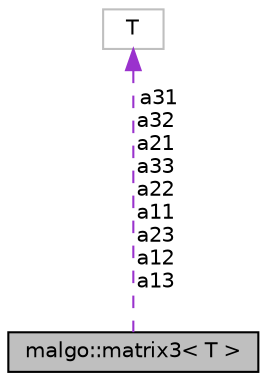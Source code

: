 digraph "malgo::matrix3&lt; T &gt;"
{
  edge [fontname="Helvetica",fontsize="10",labelfontname="Helvetica",labelfontsize="10"];
  node [fontname="Helvetica",fontsize="10",shape=record];
  Node1 [label="malgo::matrix3\< T \>",height=0.2,width=0.4,color="black", fillcolor="grey75", style="filled", fontcolor="black"];
  Node2 -> Node1 [dir="back",color="darkorchid3",fontsize="10",style="dashed",label=" a31\na32\na21\na33\na22\na11\na23\na12\na13" ,fontname="Helvetica"];
  Node2 [label="T",height=0.2,width=0.4,color="grey75", fillcolor="white", style="filled"];
}

